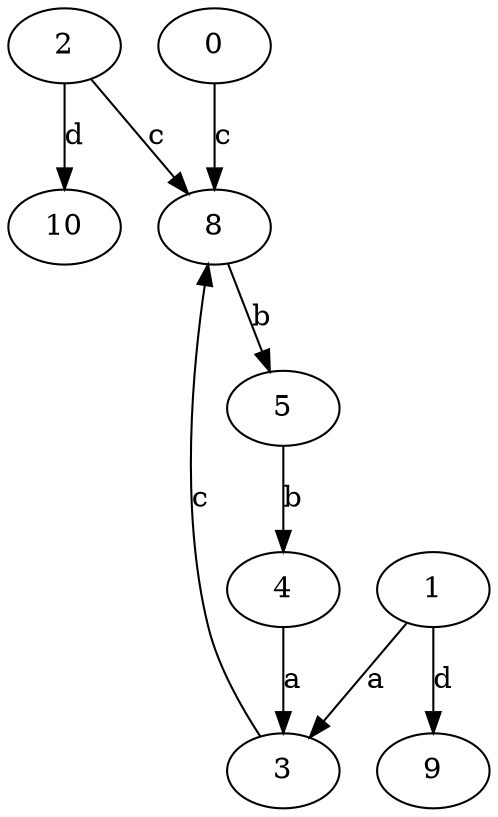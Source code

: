 strict digraph  {
2;
3;
0;
4;
5;
8;
9;
10;
1;
2 -> 8  [label=c];
2 -> 10  [label=d];
3 -> 8  [label=c];
0 -> 8  [label=c];
4 -> 3  [label=a];
5 -> 4  [label=b];
8 -> 5  [label=b];
1 -> 3  [label=a];
1 -> 9  [label=d];
}

